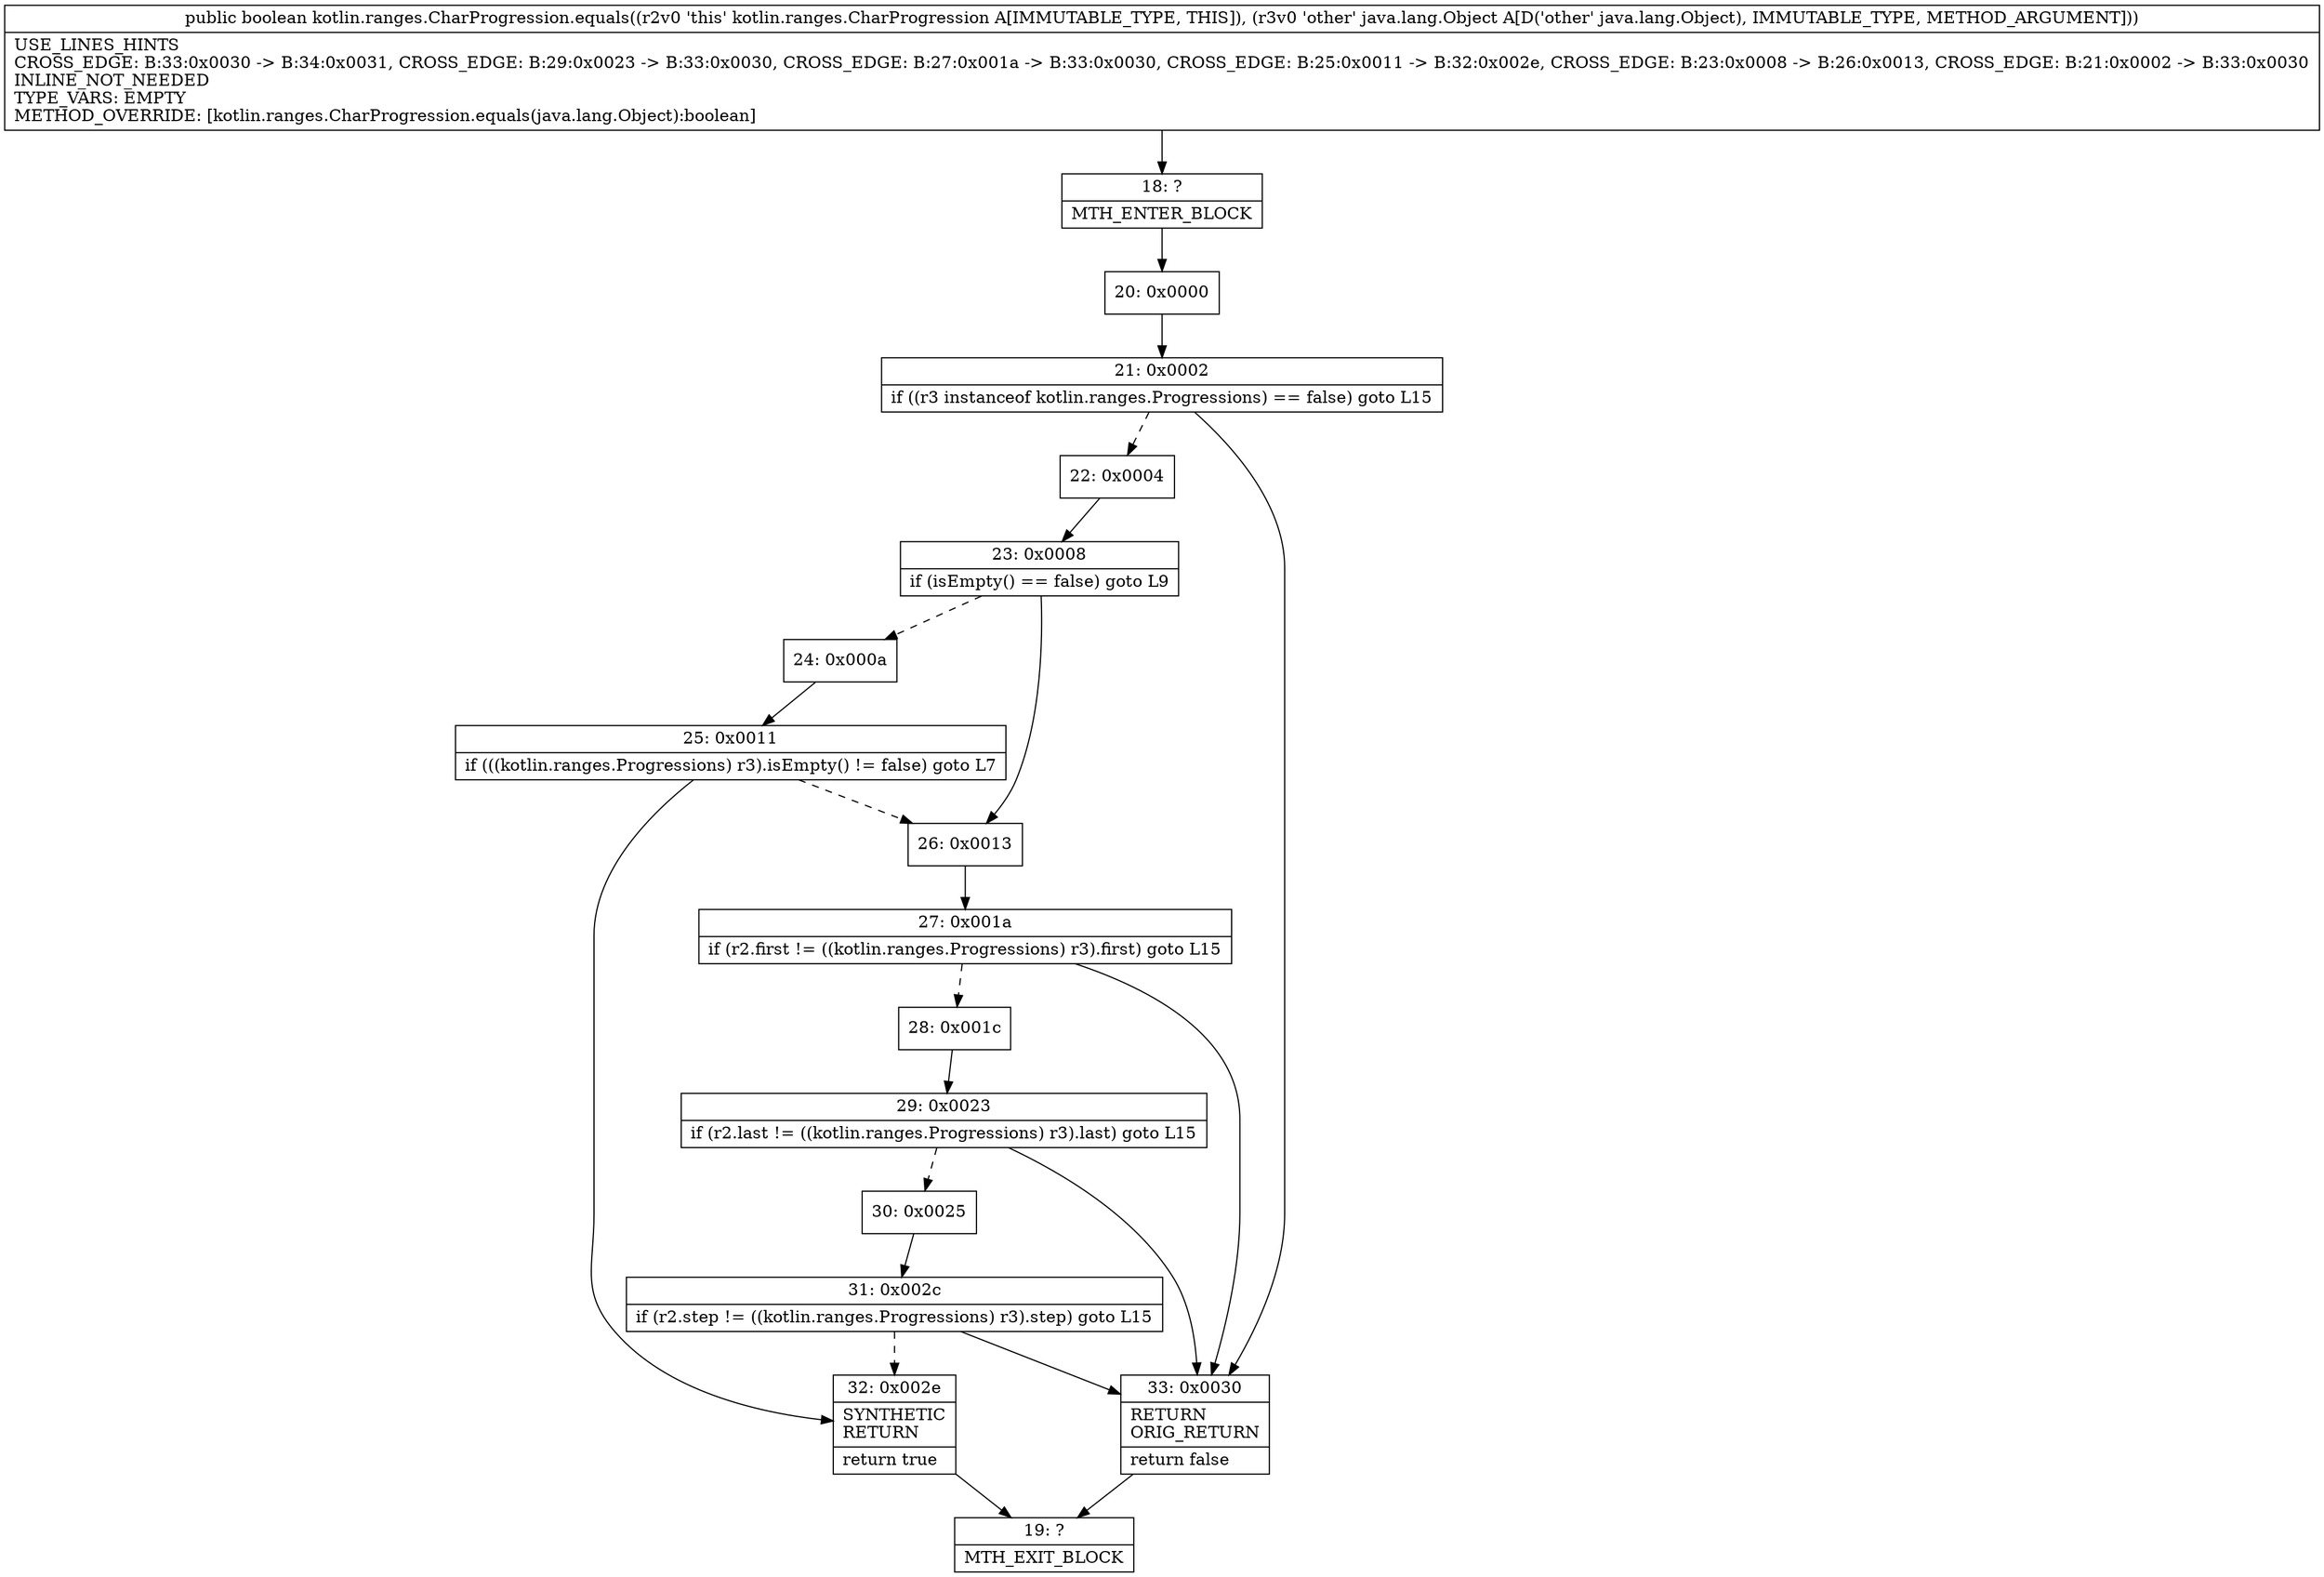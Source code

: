 digraph "CFG forkotlin.ranges.CharProgression.equals(Ljava\/lang\/Object;)Z" {
Node_18 [shape=record,label="{18\:\ ?|MTH_ENTER_BLOCK\l}"];
Node_20 [shape=record,label="{20\:\ 0x0000}"];
Node_21 [shape=record,label="{21\:\ 0x0002|if ((r3 instanceof kotlin.ranges.Progressions) == false) goto L15\l}"];
Node_22 [shape=record,label="{22\:\ 0x0004}"];
Node_23 [shape=record,label="{23\:\ 0x0008|if (isEmpty() == false) goto L9\l}"];
Node_24 [shape=record,label="{24\:\ 0x000a}"];
Node_25 [shape=record,label="{25\:\ 0x0011|if (((kotlin.ranges.Progressions) r3).isEmpty() != false) goto L7\l}"];
Node_32 [shape=record,label="{32\:\ 0x002e|SYNTHETIC\lRETURN\l|return true\l}"];
Node_19 [shape=record,label="{19\:\ ?|MTH_EXIT_BLOCK\l}"];
Node_26 [shape=record,label="{26\:\ 0x0013}"];
Node_27 [shape=record,label="{27\:\ 0x001a|if (r2.first != ((kotlin.ranges.Progressions) r3).first) goto L15\l}"];
Node_28 [shape=record,label="{28\:\ 0x001c}"];
Node_29 [shape=record,label="{29\:\ 0x0023|if (r2.last != ((kotlin.ranges.Progressions) r3).last) goto L15\l}"];
Node_30 [shape=record,label="{30\:\ 0x0025}"];
Node_31 [shape=record,label="{31\:\ 0x002c|if (r2.step != ((kotlin.ranges.Progressions) r3).step) goto L15\l}"];
Node_33 [shape=record,label="{33\:\ 0x0030|RETURN\lORIG_RETURN\l|return false\l}"];
MethodNode[shape=record,label="{public boolean kotlin.ranges.CharProgression.equals((r2v0 'this' kotlin.ranges.CharProgression A[IMMUTABLE_TYPE, THIS]), (r3v0 'other' java.lang.Object A[D('other' java.lang.Object), IMMUTABLE_TYPE, METHOD_ARGUMENT]))  | USE_LINES_HINTS\lCROSS_EDGE: B:33:0x0030 \-\> B:34:0x0031, CROSS_EDGE: B:29:0x0023 \-\> B:33:0x0030, CROSS_EDGE: B:27:0x001a \-\> B:33:0x0030, CROSS_EDGE: B:25:0x0011 \-\> B:32:0x002e, CROSS_EDGE: B:23:0x0008 \-\> B:26:0x0013, CROSS_EDGE: B:21:0x0002 \-\> B:33:0x0030\lINLINE_NOT_NEEDED\lTYPE_VARS: EMPTY\lMETHOD_OVERRIDE: [kotlin.ranges.CharProgression.equals(java.lang.Object):boolean]\l}"];
MethodNode -> Node_18;Node_18 -> Node_20;
Node_20 -> Node_21;
Node_21 -> Node_22[style=dashed];
Node_21 -> Node_33;
Node_22 -> Node_23;
Node_23 -> Node_24[style=dashed];
Node_23 -> Node_26;
Node_24 -> Node_25;
Node_25 -> Node_26[style=dashed];
Node_25 -> Node_32;
Node_32 -> Node_19;
Node_26 -> Node_27;
Node_27 -> Node_28[style=dashed];
Node_27 -> Node_33;
Node_28 -> Node_29;
Node_29 -> Node_30[style=dashed];
Node_29 -> Node_33;
Node_30 -> Node_31;
Node_31 -> Node_32[style=dashed];
Node_31 -> Node_33;
Node_33 -> Node_19;
}


